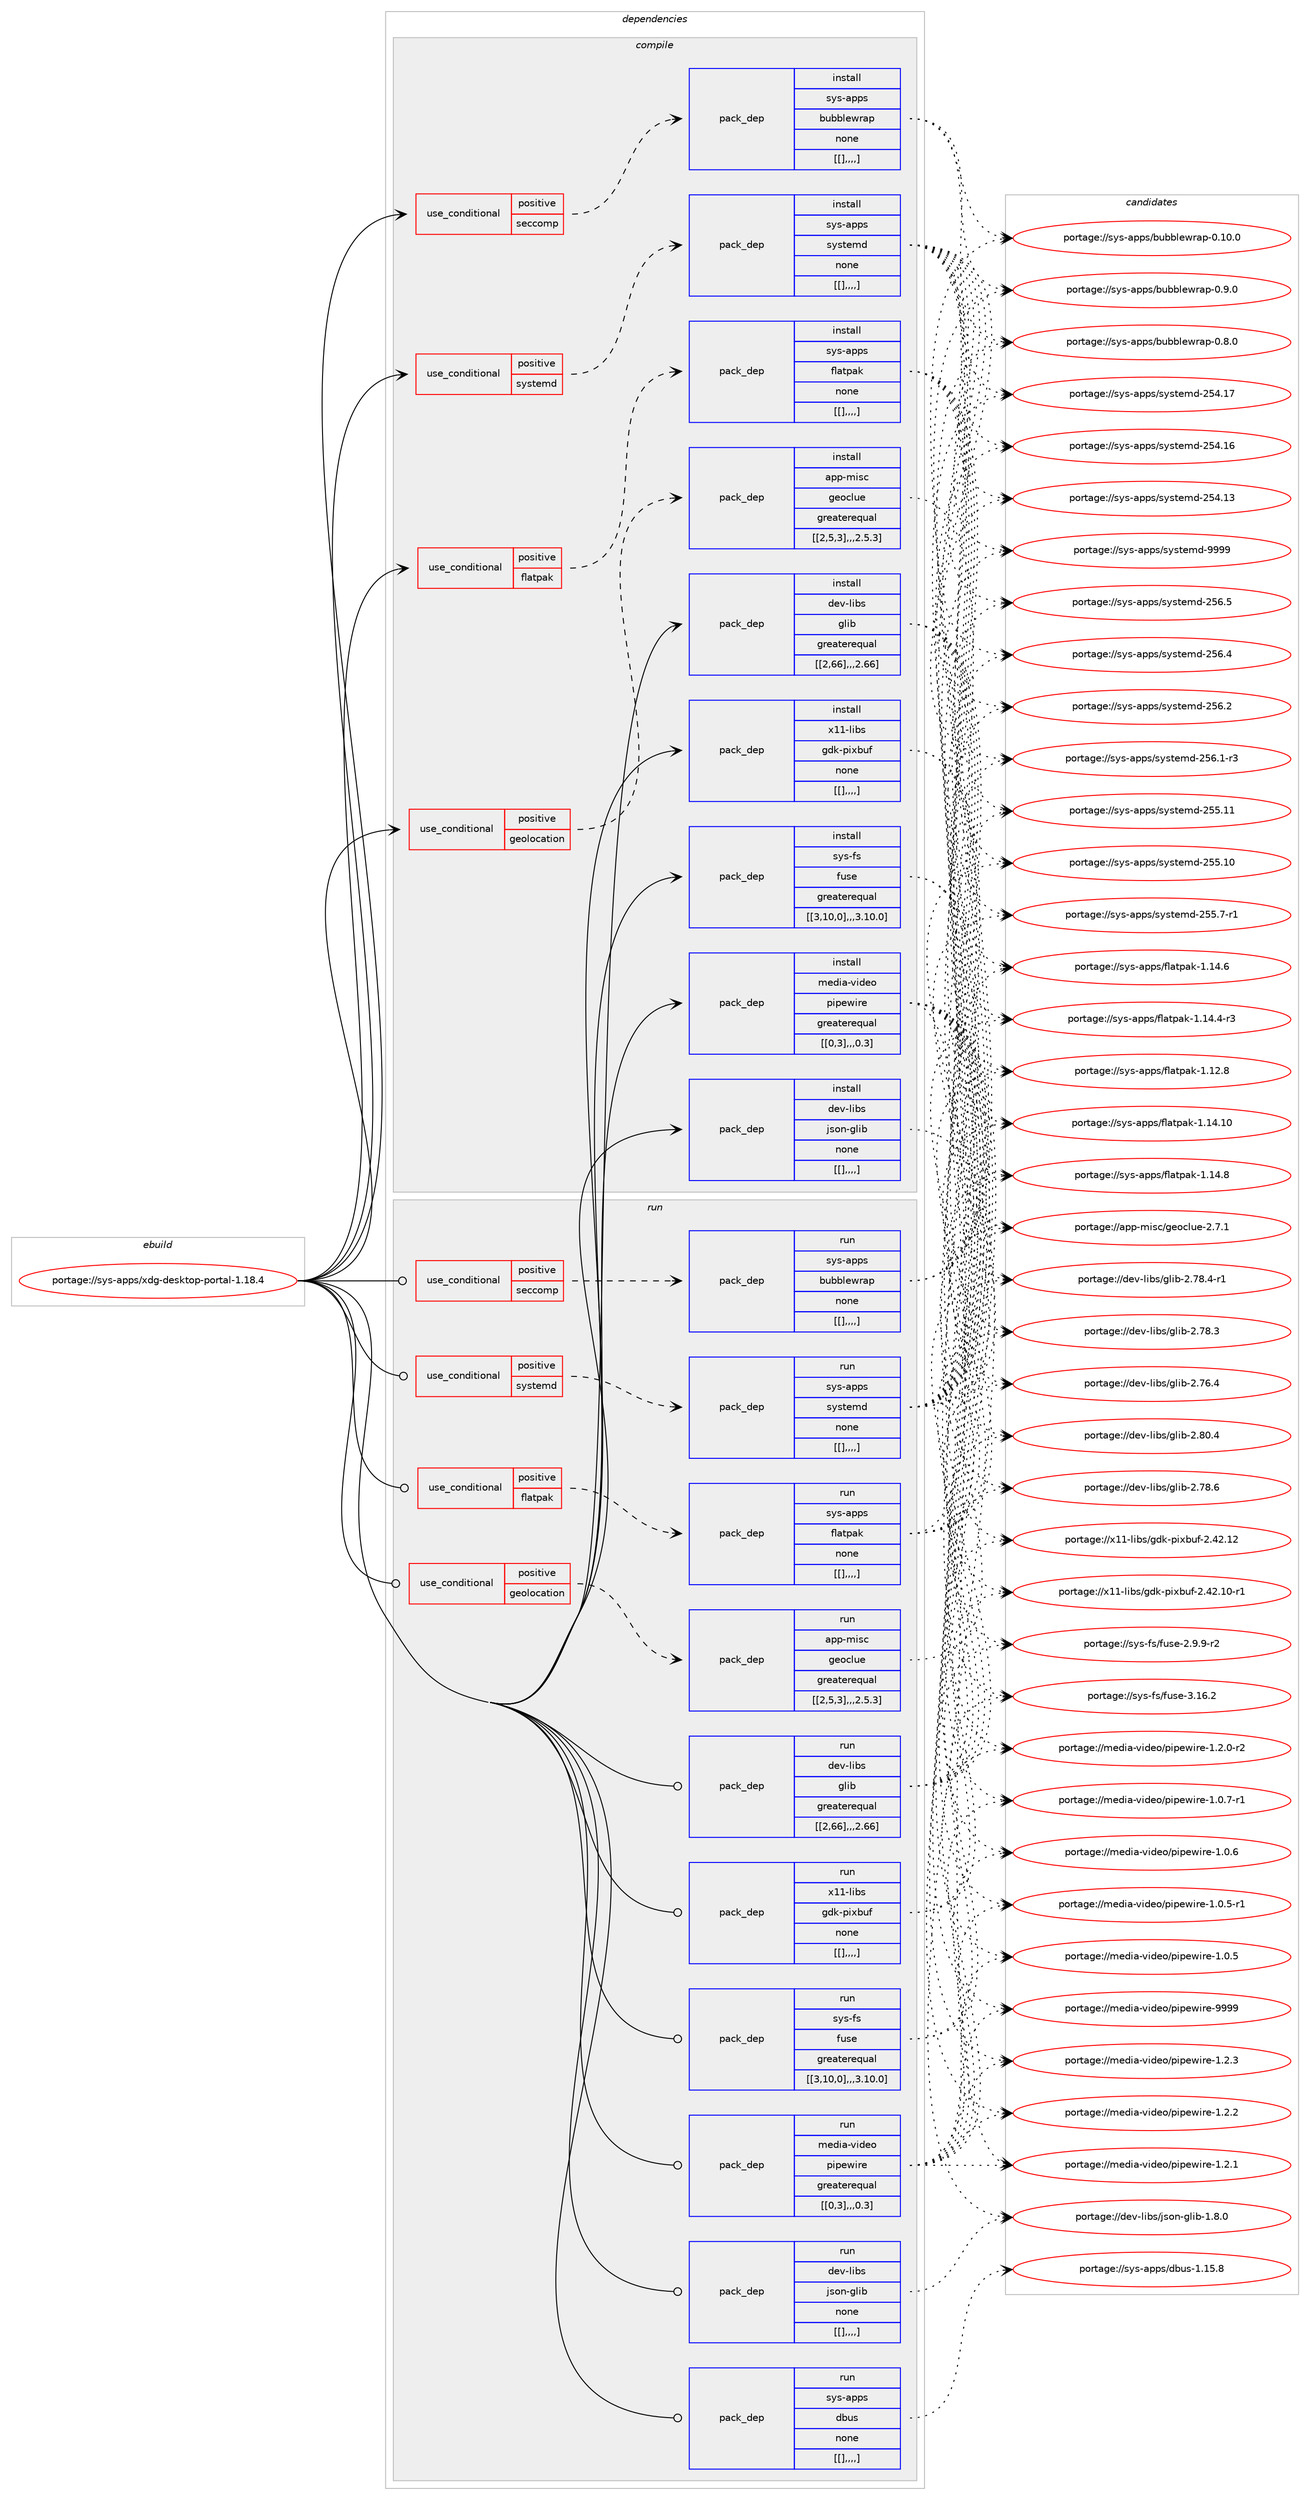 digraph prolog {

# *************
# Graph options
# *************

newrank=true;
concentrate=true;
compound=true;
graph [rankdir=LR,fontname=Helvetica,fontsize=10,ranksep=1.5];#, ranksep=2.5, nodesep=0.2];
edge  [arrowhead=vee];
node  [fontname=Helvetica,fontsize=10];

# **********
# The ebuild
# **********

subgraph cluster_leftcol {
color=gray;
label=<<i>ebuild</i>>;
id [label="portage://sys-apps/xdg-desktop-portal-1.18.4", color=red, width=4, href="../sys-apps/xdg-desktop-portal-1.18.4.svg"];
}

# ****************
# The dependencies
# ****************

subgraph cluster_midcol {
color=gray;
label=<<i>dependencies</i>>;
subgraph cluster_compile {
fillcolor="#eeeeee";
style=filled;
label=<<i>compile</i>>;
subgraph cond117247 {
dependency442934 [label=<<TABLE BORDER="0" CELLBORDER="1" CELLSPACING="0" CELLPADDING="4"><TR><TD ROWSPAN="3" CELLPADDING="10">use_conditional</TD></TR><TR><TD>positive</TD></TR><TR><TD>flatpak</TD></TR></TABLE>>, shape=none, color=red];
subgraph pack322627 {
dependency442935 [label=<<TABLE BORDER="0" CELLBORDER="1" CELLSPACING="0" CELLPADDING="4" WIDTH="220"><TR><TD ROWSPAN="6" CELLPADDING="30">pack_dep</TD></TR><TR><TD WIDTH="110">install</TD></TR><TR><TD>sys-apps</TD></TR><TR><TD>flatpak</TD></TR><TR><TD>none</TD></TR><TR><TD>[[],,,,]</TD></TR></TABLE>>, shape=none, color=blue];
}
dependency442934:e -> dependency442935:w [weight=20,style="dashed",arrowhead="vee"];
}
id:e -> dependency442934:w [weight=20,style="solid",arrowhead="vee"];
subgraph cond117248 {
dependency442936 [label=<<TABLE BORDER="0" CELLBORDER="1" CELLSPACING="0" CELLPADDING="4"><TR><TD ROWSPAN="3" CELLPADDING="10">use_conditional</TD></TR><TR><TD>positive</TD></TR><TR><TD>geolocation</TD></TR></TABLE>>, shape=none, color=red];
subgraph pack322628 {
dependency442937 [label=<<TABLE BORDER="0" CELLBORDER="1" CELLSPACING="0" CELLPADDING="4" WIDTH="220"><TR><TD ROWSPAN="6" CELLPADDING="30">pack_dep</TD></TR><TR><TD WIDTH="110">install</TD></TR><TR><TD>app-misc</TD></TR><TR><TD>geoclue</TD></TR><TR><TD>greaterequal</TD></TR><TR><TD>[[2,5,3],,,2.5.3]</TD></TR></TABLE>>, shape=none, color=blue];
}
dependency442936:e -> dependency442937:w [weight=20,style="dashed",arrowhead="vee"];
}
id:e -> dependency442936:w [weight=20,style="solid",arrowhead="vee"];
subgraph cond117249 {
dependency442938 [label=<<TABLE BORDER="0" CELLBORDER="1" CELLSPACING="0" CELLPADDING="4"><TR><TD ROWSPAN="3" CELLPADDING="10">use_conditional</TD></TR><TR><TD>positive</TD></TR><TR><TD>seccomp</TD></TR></TABLE>>, shape=none, color=red];
subgraph pack322629 {
dependency442939 [label=<<TABLE BORDER="0" CELLBORDER="1" CELLSPACING="0" CELLPADDING="4" WIDTH="220"><TR><TD ROWSPAN="6" CELLPADDING="30">pack_dep</TD></TR><TR><TD WIDTH="110">install</TD></TR><TR><TD>sys-apps</TD></TR><TR><TD>bubblewrap</TD></TR><TR><TD>none</TD></TR><TR><TD>[[],,,,]</TD></TR></TABLE>>, shape=none, color=blue];
}
dependency442938:e -> dependency442939:w [weight=20,style="dashed",arrowhead="vee"];
}
id:e -> dependency442938:w [weight=20,style="solid",arrowhead="vee"];
subgraph cond117250 {
dependency442940 [label=<<TABLE BORDER="0" CELLBORDER="1" CELLSPACING="0" CELLPADDING="4"><TR><TD ROWSPAN="3" CELLPADDING="10">use_conditional</TD></TR><TR><TD>positive</TD></TR><TR><TD>systemd</TD></TR></TABLE>>, shape=none, color=red];
subgraph pack322630 {
dependency442941 [label=<<TABLE BORDER="0" CELLBORDER="1" CELLSPACING="0" CELLPADDING="4" WIDTH="220"><TR><TD ROWSPAN="6" CELLPADDING="30">pack_dep</TD></TR><TR><TD WIDTH="110">install</TD></TR><TR><TD>sys-apps</TD></TR><TR><TD>systemd</TD></TR><TR><TD>none</TD></TR><TR><TD>[[],,,,]</TD></TR></TABLE>>, shape=none, color=blue];
}
dependency442940:e -> dependency442941:w [weight=20,style="dashed",arrowhead="vee"];
}
id:e -> dependency442940:w [weight=20,style="solid",arrowhead="vee"];
subgraph pack322631 {
dependency442942 [label=<<TABLE BORDER="0" CELLBORDER="1" CELLSPACING="0" CELLPADDING="4" WIDTH="220"><TR><TD ROWSPAN="6" CELLPADDING="30">pack_dep</TD></TR><TR><TD WIDTH="110">install</TD></TR><TR><TD>dev-libs</TD></TR><TR><TD>glib</TD></TR><TR><TD>greaterequal</TD></TR><TR><TD>[[2,66],,,2.66]</TD></TR></TABLE>>, shape=none, color=blue];
}
id:e -> dependency442942:w [weight=20,style="solid",arrowhead="vee"];
subgraph pack322632 {
dependency442943 [label=<<TABLE BORDER="0" CELLBORDER="1" CELLSPACING="0" CELLPADDING="4" WIDTH="220"><TR><TD ROWSPAN="6" CELLPADDING="30">pack_dep</TD></TR><TR><TD WIDTH="110">install</TD></TR><TR><TD>dev-libs</TD></TR><TR><TD>json-glib</TD></TR><TR><TD>none</TD></TR><TR><TD>[[],,,,]</TD></TR></TABLE>>, shape=none, color=blue];
}
id:e -> dependency442943:w [weight=20,style="solid",arrowhead="vee"];
subgraph pack322633 {
dependency442944 [label=<<TABLE BORDER="0" CELLBORDER="1" CELLSPACING="0" CELLPADDING="4" WIDTH="220"><TR><TD ROWSPAN="6" CELLPADDING="30">pack_dep</TD></TR><TR><TD WIDTH="110">install</TD></TR><TR><TD>media-video</TD></TR><TR><TD>pipewire</TD></TR><TR><TD>greaterequal</TD></TR><TR><TD>[[0,3],,,0.3]</TD></TR></TABLE>>, shape=none, color=blue];
}
id:e -> dependency442944:w [weight=20,style="solid",arrowhead="vee"];
subgraph pack322634 {
dependency442945 [label=<<TABLE BORDER="0" CELLBORDER="1" CELLSPACING="0" CELLPADDING="4" WIDTH="220"><TR><TD ROWSPAN="6" CELLPADDING="30">pack_dep</TD></TR><TR><TD WIDTH="110">install</TD></TR><TR><TD>sys-fs</TD></TR><TR><TD>fuse</TD></TR><TR><TD>greaterequal</TD></TR><TR><TD>[[3,10,0],,,3.10.0]</TD></TR></TABLE>>, shape=none, color=blue];
}
id:e -> dependency442945:w [weight=20,style="solid",arrowhead="vee"];
subgraph pack322635 {
dependency442946 [label=<<TABLE BORDER="0" CELLBORDER="1" CELLSPACING="0" CELLPADDING="4" WIDTH="220"><TR><TD ROWSPAN="6" CELLPADDING="30">pack_dep</TD></TR><TR><TD WIDTH="110">install</TD></TR><TR><TD>x11-libs</TD></TR><TR><TD>gdk-pixbuf</TD></TR><TR><TD>none</TD></TR><TR><TD>[[],,,,]</TD></TR></TABLE>>, shape=none, color=blue];
}
id:e -> dependency442946:w [weight=20,style="solid",arrowhead="vee"];
}
subgraph cluster_compileandrun {
fillcolor="#eeeeee";
style=filled;
label=<<i>compile and run</i>>;
}
subgraph cluster_run {
fillcolor="#eeeeee";
style=filled;
label=<<i>run</i>>;
subgraph cond117251 {
dependency442947 [label=<<TABLE BORDER="0" CELLBORDER="1" CELLSPACING="0" CELLPADDING="4"><TR><TD ROWSPAN="3" CELLPADDING="10">use_conditional</TD></TR><TR><TD>positive</TD></TR><TR><TD>flatpak</TD></TR></TABLE>>, shape=none, color=red];
subgraph pack322636 {
dependency442948 [label=<<TABLE BORDER="0" CELLBORDER="1" CELLSPACING="0" CELLPADDING="4" WIDTH="220"><TR><TD ROWSPAN="6" CELLPADDING="30">pack_dep</TD></TR><TR><TD WIDTH="110">run</TD></TR><TR><TD>sys-apps</TD></TR><TR><TD>flatpak</TD></TR><TR><TD>none</TD></TR><TR><TD>[[],,,,]</TD></TR></TABLE>>, shape=none, color=blue];
}
dependency442947:e -> dependency442948:w [weight=20,style="dashed",arrowhead="vee"];
}
id:e -> dependency442947:w [weight=20,style="solid",arrowhead="odot"];
subgraph cond117252 {
dependency442949 [label=<<TABLE BORDER="0" CELLBORDER="1" CELLSPACING="0" CELLPADDING="4"><TR><TD ROWSPAN="3" CELLPADDING="10">use_conditional</TD></TR><TR><TD>positive</TD></TR><TR><TD>geolocation</TD></TR></TABLE>>, shape=none, color=red];
subgraph pack322637 {
dependency442950 [label=<<TABLE BORDER="0" CELLBORDER="1" CELLSPACING="0" CELLPADDING="4" WIDTH="220"><TR><TD ROWSPAN="6" CELLPADDING="30">pack_dep</TD></TR><TR><TD WIDTH="110">run</TD></TR><TR><TD>app-misc</TD></TR><TR><TD>geoclue</TD></TR><TR><TD>greaterequal</TD></TR><TR><TD>[[2,5,3],,,2.5.3]</TD></TR></TABLE>>, shape=none, color=blue];
}
dependency442949:e -> dependency442950:w [weight=20,style="dashed",arrowhead="vee"];
}
id:e -> dependency442949:w [weight=20,style="solid",arrowhead="odot"];
subgraph cond117253 {
dependency442951 [label=<<TABLE BORDER="0" CELLBORDER="1" CELLSPACING="0" CELLPADDING="4"><TR><TD ROWSPAN="3" CELLPADDING="10">use_conditional</TD></TR><TR><TD>positive</TD></TR><TR><TD>seccomp</TD></TR></TABLE>>, shape=none, color=red];
subgraph pack322638 {
dependency442952 [label=<<TABLE BORDER="0" CELLBORDER="1" CELLSPACING="0" CELLPADDING="4" WIDTH="220"><TR><TD ROWSPAN="6" CELLPADDING="30">pack_dep</TD></TR><TR><TD WIDTH="110">run</TD></TR><TR><TD>sys-apps</TD></TR><TR><TD>bubblewrap</TD></TR><TR><TD>none</TD></TR><TR><TD>[[],,,,]</TD></TR></TABLE>>, shape=none, color=blue];
}
dependency442951:e -> dependency442952:w [weight=20,style="dashed",arrowhead="vee"];
}
id:e -> dependency442951:w [weight=20,style="solid",arrowhead="odot"];
subgraph cond117254 {
dependency442953 [label=<<TABLE BORDER="0" CELLBORDER="1" CELLSPACING="0" CELLPADDING="4"><TR><TD ROWSPAN="3" CELLPADDING="10">use_conditional</TD></TR><TR><TD>positive</TD></TR><TR><TD>systemd</TD></TR></TABLE>>, shape=none, color=red];
subgraph pack322639 {
dependency442954 [label=<<TABLE BORDER="0" CELLBORDER="1" CELLSPACING="0" CELLPADDING="4" WIDTH="220"><TR><TD ROWSPAN="6" CELLPADDING="30">pack_dep</TD></TR><TR><TD WIDTH="110">run</TD></TR><TR><TD>sys-apps</TD></TR><TR><TD>systemd</TD></TR><TR><TD>none</TD></TR><TR><TD>[[],,,,]</TD></TR></TABLE>>, shape=none, color=blue];
}
dependency442953:e -> dependency442954:w [weight=20,style="dashed",arrowhead="vee"];
}
id:e -> dependency442953:w [weight=20,style="solid",arrowhead="odot"];
subgraph pack322640 {
dependency442955 [label=<<TABLE BORDER="0" CELLBORDER="1" CELLSPACING="0" CELLPADDING="4" WIDTH="220"><TR><TD ROWSPAN="6" CELLPADDING="30">pack_dep</TD></TR><TR><TD WIDTH="110">run</TD></TR><TR><TD>dev-libs</TD></TR><TR><TD>glib</TD></TR><TR><TD>greaterequal</TD></TR><TR><TD>[[2,66],,,2.66]</TD></TR></TABLE>>, shape=none, color=blue];
}
id:e -> dependency442955:w [weight=20,style="solid",arrowhead="odot"];
subgraph pack322641 {
dependency442956 [label=<<TABLE BORDER="0" CELLBORDER="1" CELLSPACING="0" CELLPADDING="4" WIDTH="220"><TR><TD ROWSPAN="6" CELLPADDING="30">pack_dep</TD></TR><TR><TD WIDTH="110">run</TD></TR><TR><TD>dev-libs</TD></TR><TR><TD>json-glib</TD></TR><TR><TD>none</TD></TR><TR><TD>[[],,,,]</TD></TR></TABLE>>, shape=none, color=blue];
}
id:e -> dependency442956:w [weight=20,style="solid",arrowhead="odot"];
subgraph pack322642 {
dependency442957 [label=<<TABLE BORDER="0" CELLBORDER="1" CELLSPACING="0" CELLPADDING="4" WIDTH="220"><TR><TD ROWSPAN="6" CELLPADDING="30">pack_dep</TD></TR><TR><TD WIDTH="110">run</TD></TR><TR><TD>media-video</TD></TR><TR><TD>pipewire</TD></TR><TR><TD>greaterequal</TD></TR><TR><TD>[[0,3],,,0.3]</TD></TR></TABLE>>, shape=none, color=blue];
}
id:e -> dependency442957:w [weight=20,style="solid",arrowhead="odot"];
subgraph pack322643 {
dependency442958 [label=<<TABLE BORDER="0" CELLBORDER="1" CELLSPACING="0" CELLPADDING="4" WIDTH="220"><TR><TD ROWSPAN="6" CELLPADDING="30">pack_dep</TD></TR><TR><TD WIDTH="110">run</TD></TR><TR><TD>sys-apps</TD></TR><TR><TD>dbus</TD></TR><TR><TD>none</TD></TR><TR><TD>[[],,,,]</TD></TR></TABLE>>, shape=none, color=blue];
}
id:e -> dependency442958:w [weight=20,style="solid",arrowhead="odot"];
subgraph pack322644 {
dependency442959 [label=<<TABLE BORDER="0" CELLBORDER="1" CELLSPACING="0" CELLPADDING="4" WIDTH="220"><TR><TD ROWSPAN="6" CELLPADDING="30">pack_dep</TD></TR><TR><TD WIDTH="110">run</TD></TR><TR><TD>sys-fs</TD></TR><TR><TD>fuse</TD></TR><TR><TD>greaterequal</TD></TR><TR><TD>[[3,10,0],,,3.10.0]</TD></TR></TABLE>>, shape=none, color=blue];
}
id:e -> dependency442959:w [weight=20,style="solid",arrowhead="odot"];
subgraph pack322645 {
dependency442960 [label=<<TABLE BORDER="0" CELLBORDER="1" CELLSPACING="0" CELLPADDING="4" WIDTH="220"><TR><TD ROWSPAN="6" CELLPADDING="30">pack_dep</TD></TR><TR><TD WIDTH="110">run</TD></TR><TR><TD>x11-libs</TD></TR><TR><TD>gdk-pixbuf</TD></TR><TR><TD>none</TD></TR><TR><TD>[[],,,,]</TD></TR></TABLE>>, shape=none, color=blue];
}
id:e -> dependency442960:w [weight=20,style="solid",arrowhead="odot"];
}
}

# **************
# The candidates
# **************

subgraph cluster_choices {
rank=same;
color=gray;
label=<<i>candidates</i>>;

subgraph choice322627 {
color=black;
nodesep=1;
choice11512111545971121121154710210897116112971074549464952464948 [label="portage://sys-apps/flatpak-1.14.10", color=red, width=4,href="../sys-apps/flatpak-1.14.10.svg"];
choice115121115459711211211547102108971161129710745494649524656 [label="portage://sys-apps/flatpak-1.14.8", color=red, width=4,href="../sys-apps/flatpak-1.14.8.svg"];
choice115121115459711211211547102108971161129710745494649524654 [label="portage://sys-apps/flatpak-1.14.6", color=red, width=4,href="../sys-apps/flatpak-1.14.6.svg"];
choice1151211154597112112115471021089711611297107454946495246524511451 [label="portage://sys-apps/flatpak-1.14.4-r3", color=red, width=4,href="../sys-apps/flatpak-1.14.4-r3.svg"];
choice115121115459711211211547102108971161129710745494649504656 [label="portage://sys-apps/flatpak-1.12.8", color=red, width=4,href="../sys-apps/flatpak-1.12.8.svg"];
dependency442935:e -> choice11512111545971121121154710210897116112971074549464952464948:w [style=dotted,weight="100"];
dependency442935:e -> choice115121115459711211211547102108971161129710745494649524656:w [style=dotted,weight="100"];
dependency442935:e -> choice115121115459711211211547102108971161129710745494649524654:w [style=dotted,weight="100"];
dependency442935:e -> choice1151211154597112112115471021089711611297107454946495246524511451:w [style=dotted,weight="100"];
dependency442935:e -> choice115121115459711211211547102108971161129710745494649504656:w [style=dotted,weight="100"];
}
subgraph choice322628 {
color=black;
nodesep=1;
choice9711211245109105115994710310111199108117101455046554649 [label="portage://app-misc/geoclue-2.7.1", color=red, width=4,href="../app-misc/geoclue-2.7.1.svg"];
dependency442937:e -> choice9711211245109105115994710310111199108117101455046554649:w [style=dotted,weight="100"];
}
subgraph choice322629 {
color=black;
nodesep=1;
choice1151211154597112112115479811798981081011191149711245484649484648 [label="portage://sys-apps/bubblewrap-0.10.0", color=red, width=4,href="../sys-apps/bubblewrap-0.10.0.svg"];
choice11512111545971121121154798117989810810111911497112454846574648 [label="portage://sys-apps/bubblewrap-0.9.0", color=red, width=4,href="../sys-apps/bubblewrap-0.9.0.svg"];
choice11512111545971121121154798117989810810111911497112454846564648 [label="portage://sys-apps/bubblewrap-0.8.0", color=red, width=4,href="../sys-apps/bubblewrap-0.8.0.svg"];
dependency442939:e -> choice1151211154597112112115479811798981081011191149711245484649484648:w [style=dotted,weight="100"];
dependency442939:e -> choice11512111545971121121154798117989810810111911497112454846574648:w [style=dotted,weight="100"];
dependency442939:e -> choice11512111545971121121154798117989810810111911497112454846564648:w [style=dotted,weight="100"];
}
subgraph choice322630 {
color=black;
nodesep=1;
choice1151211154597112112115471151211151161011091004557575757 [label="portage://sys-apps/systemd-9999", color=red, width=4,href="../sys-apps/systemd-9999.svg"];
choice115121115459711211211547115121115116101109100455053544653 [label="portage://sys-apps/systemd-256.5", color=red, width=4,href="../sys-apps/systemd-256.5.svg"];
choice115121115459711211211547115121115116101109100455053544652 [label="portage://sys-apps/systemd-256.4", color=red, width=4,href="../sys-apps/systemd-256.4.svg"];
choice115121115459711211211547115121115116101109100455053544650 [label="portage://sys-apps/systemd-256.2", color=red, width=4,href="../sys-apps/systemd-256.2.svg"];
choice1151211154597112112115471151211151161011091004550535446494511451 [label="portage://sys-apps/systemd-256.1-r3", color=red, width=4,href="../sys-apps/systemd-256.1-r3.svg"];
choice11512111545971121121154711512111511610110910045505353464949 [label="portage://sys-apps/systemd-255.11", color=red, width=4,href="../sys-apps/systemd-255.11.svg"];
choice11512111545971121121154711512111511610110910045505353464948 [label="portage://sys-apps/systemd-255.10", color=red, width=4,href="../sys-apps/systemd-255.10.svg"];
choice1151211154597112112115471151211151161011091004550535346554511449 [label="portage://sys-apps/systemd-255.7-r1", color=red, width=4,href="../sys-apps/systemd-255.7-r1.svg"];
choice11512111545971121121154711512111511610110910045505352464955 [label="portage://sys-apps/systemd-254.17", color=red, width=4,href="../sys-apps/systemd-254.17.svg"];
choice11512111545971121121154711512111511610110910045505352464954 [label="portage://sys-apps/systemd-254.16", color=red, width=4,href="../sys-apps/systemd-254.16.svg"];
choice11512111545971121121154711512111511610110910045505352464951 [label="portage://sys-apps/systemd-254.13", color=red, width=4,href="../sys-apps/systemd-254.13.svg"];
dependency442941:e -> choice1151211154597112112115471151211151161011091004557575757:w [style=dotted,weight="100"];
dependency442941:e -> choice115121115459711211211547115121115116101109100455053544653:w [style=dotted,weight="100"];
dependency442941:e -> choice115121115459711211211547115121115116101109100455053544652:w [style=dotted,weight="100"];
dependency442941:e -> choice115121115459711211211547115121115116101109100455053544650:w [style=dotted,weight="100"];
dependency442941:e -> choice1151211154597112112115471151211151161011091004550535446494511451:w [style=dotted,weight="100"];
dependency442941:e -> choice11512111545971121121154711512111511610110910045505353464949:w [style=dotted,weight="100"];
dependency442941:e -> choice11512111545971121121154711512111511610110910045505353464948:w [style=dotted,weight="100"];
dependency442941:e -> choice1151211154597112112115471151211151161011091004550535346554511449:w [style=dotted,weight="100"];
dependency442941:e -> choice11512111545971121121154711512111511610110910045505352464955:w [style=dotted,weight="100"];
dependency442941:e -> choice11512111545971121121154711512111511610110910045505352464954:w [style=dotted,weight="100"];
dependency442941:e -> choice11512111545971121121154711512111511610110910045505352464951:w [style=dotted,weight="100"];
}
subgraph choice322631 {
color=black;
nodesep=1;
choice1001011184510810598115471031081059845504656484652 [label="portage://dev-libs/glib-2.80.4", color=red, width=4,href="../dev-libs/glib-2.80.4.svg"];
choice1001011184510810598115471031081059845504655564654 [label="portage://dev-libs/glib-2.78.6", color=red, width=4,href="../dev-libs/glib-2.78.6.svg"];
choice10010111845108105981154710310810598455046555646524511449 [label="portage://dev-libs/glib-2.78.4-r1", color=red, width=4,href="../dev-libs/glib-2.78.4-r1.svg"];
choice1001011184510810598115471031081059845504655564651 [label="portage://dev-libs/glib-2.78.3", color=red, width=4,href="../dev-libs/glib-2.78.3.svg"];
choice1001011184510810598115471031081059845504655544652 [label="portage://dev-libs/glib-2.76.4", color=red, width=4,href="../dev-libs/glib-2.76.4.svg"];
dependency442942:e -> choice1001011184510810598115471031081059845504656484652:w [style=dotted,weight="100"];
dependency442942:e -> choice1001011184510810598115471031081059845504655564654:w [style=dotted,weight="100"];
dependency442942:e -> choice10010111845108105981154710310810598455046555646524511449:w [style=dotted,weight="100"];
dependency442942:e -> choice1001011184510810598115471031081059845504655564651:w [style=dotted,weight="100"];
dependency442942:e -> choice1001011184510810598115471031081059845504655544652:w [style=dotted,weight="100"];
}
subgraph choice322632 {
color=black;
nodesep=1;
choice1001011184510810598115471061151111104510310810598454946564648 [label="portage://dev-libs/json-glib-1.8.0", color=red, width=4,href="../dev-libs/json-glib-1.8.0.svg"];
dependency442943:e -> choice1001011184510810598115471061151111104510310810598454946564648:w [style=dotted,weight="100"];
}
subgraph choice322633 {
color=black;
nodesep=1;
choice1091011001059745118105100101111471121051121011191051141014557575757 [label="portage://media-video/pipewire-9999", color=red, width=4,href="../media-video/pipewire-9999.svg"];
choice109101100105974511810510010111147112105112101119105114101454946504651 [label="portage://media-video/pipewire-1.2.3", color=red, width=4,href="../media-video/pipewire-1.2.3.svg"];
choice109101100105974511810510010111147112105112101119105114101454946504650 [label="portage://media-video/pipewire-1.2.2", color=red, width=4,href="../media-video/pipewire-1.2.2.svg"];
choice109101100105974511810510010111147112105112101119105114101454946504649 [label="portage://media-video/pipewire-1.2.1", color=red, width=4,href="../media-video/pipewire-1.2.1.svg"];
choice1091011001059745118105100101111471121051121011191051141014549465046484511450 [label="portage://media-video/pipewire-1.2.0-r2", color=red, width=4,href="../media-video/pipewire-1.2.0-r2.svg"];
choice1091011001059745118105100101111471121051121011191051141014549464846554511449 [label="portage://media-video/pipewire-1.0.7-r1", color=red, width=4,href="../media-video/pipewire-1.0.7-r1.svg"];
choice109101100105974511810510010111147112105112101119105114101454946484654 [label="portage://media-video/pipewire-1.0.6", color=red, width=4,href="../media-video/pipewire-1.0.6.svg"];
choice1091011001059745118105100101111471121051121011191051141014549464846534511449 [label="portage://media-video/pipewire-1.0.5-r1", color=red, width=4,href="../media-video/pipewire-1.0.5-r1.svg"];
choice109101100105974511810510010111147112105112101119105114101454946484653 [label="portage://media-video/pipewire-1.0.5", color=red, width=4,href="../media-video/pipewire-1.0.5.svg"];
dependency442944:e -> choice1091011001059745118105100101111471121051121011191051141014557575757:w [style=dotted,weight="100"];
dependency442944:e -> choice109101100105974511810510010111147112105112101119105114101454946504651:w [style=dotted,weight="100"];
dependency442944:e -> choice109101100105974511810510010111147112105112101119105114101454946504650:w [style=dotted,weight="100"];
dependency442944:e -> choice109101100105974511810510010111147112105112101119105114101454946504649:w [style=dotted,weight="100"];
dependency442944:e -> choice1091011001059745118105100101111471121051121011191051141014549465046484511450:w [style=dotted,weight="100"];
dependency442944:e -> choice1091011001059745118105100101111471121051121011191051141014549464846554511449:w [style=dotted,weight="100"];
dependency442944:e -> choice109101100105974511810510010111147112105112101119105114101454946484654:w [style=dotted,weight="100"];
dependency442944:e -> choice1091011001059745118105100101111471121051121011191051141014549464846534511449:w [style=dotted,weight="100"];
dependency442944:e -> choice109101100105974511810510010111147112105112101119105114101454946484653:w [style=dotted,weight="100"];
}
subgraph choice322634 {
color=black;
nodesep=1;
choice115121115451021154710211711510145514649544650 [label="portage://sys-fs/fuse-3.16.2", color=red, width=4,href="../sys-fs/fuse-3.16.2.svg"];
choice11512111545102115471021171151014550465746574511450 [label="portage://sys-fs/fuse-2.9.9-r2", color=red, width=4,href="../sys-fs/fuse-2.9.9-r2.svg"];
dependency442945:e -> choice115121115451021154710211711510145514649544650:w [style=dotted,weight="100"];
dependency442945:e -> choice11512111545102115471021171151014550465746574511450:w [style=dotted,weight="100"];
}
subgraph choice322635 {
color=black;
nodesep=1;
choice120494945108105981154710310010745112105120981171024550465250464950 [label="portage://x11-libs/gdk-pixbuf-2.42.12", color=red, width=4,href="../x11-libs/gdk-pixbuf-2.42.12.svg"];
choice1204949451081059811547103100107451121051209811710245504652504649484511449 [label="portage://x11-libs/gdk-pixbuf-2.42.10-r1", color=red, width=4,href="../x11-libs/gdk-pixbuf-2.42.10-r1.svg"];
dependency442946:e -> choice120494945108105981154710310010745112105120981171024550465250464950:w [style=dotted,weight="100"];
dependency442946:e -> choice1204949451081059811547103100107451121051209811710245504652504649484511449:w [style=dotted,weight="100"];
}
subgraph choice322636 {
color=black;
nodesep=1;
choice11512111545971121121154710210897116112971074549464952464948 [label="portage://sys-apps/flatpak-1.14.10", color=red, width=4,href="../sys-apps/flatpak-1.14.10.svg"];
choice115121115459711211211547102108971161129710745494649524656 [label="portage://sys-apps/flatpak-1.14.8", color=red, width=4,href="../sys-apps/flatpak-1.14.8.svg"];
choice115121115459711211211547102108971161129710745494649524654 [label="portage://sys-apps/flatpak-1.14.6", color=red, width=4,href="../sys-apps/flatpak-1.14.6.svg"];
choice1151211154597112112115471021089711611297107454946495246524511451 [label="portage://sys-apps/flatpak-1.14.4-r3", color=red, width=4,href="../sys-apps/flatpak-1.14.4-r3.svg"];
choice115121115459711211211547102108971161129710745494649504656 [label="portage://sys-apps/flatpak-1.12.8", color=red, width=4,href="../sys-apps/flatpak-1.12.8.svg"];
dependency442948:e -> choice11512111545971121121154710210897116112971074549464952464948:w [style=dotted,weight="100"];
dependency442948:e -> choice115121115459711211211547102108971161129710745494649524656:w [style=dotted,weight="100"];
dependency442948:e -> choice115121115459711211211547102108971161129710745494649524654:w [style=dotted,weight="100"];
dependency442948:e -> choice1151211154597112112115471021089711611297107454946495246524511451:w [style=dotted,weight="100"];
dependency442948:e -> choice115121115459711211211547102108971161129710745494649504656:w [style=dotted,weight="100"];
}
subgraph choice322637 {
color=black;
nodesep=1;
choice9711211245109105115994710310111199108117101455046554649 [label="portage://app-misc/geoclue-2.7.1", color=red, width=4,href="../app-misc/geoclue-2.7.1.svg"];
dependency442950:e -> choice9711211245109105115994710310111199108117101455046554649:w [style=dotted,weight="100"];
}
subgraph choice322638 {
color=black;
nodesep=1;
choice1151211154597112112115479811798981081011191149711245484649484648 [label="portage://sys-apps/bubblewrap-0.10.0", color=red, width=4,href="../sys-apps/bubblewrap-0.10.0.svg"];
choice11512111545971121121154798117989810810111911497112454846574648 [label="portage://sys-apps/bubblewrap-0.9.0", color=red, width=4,href="../sys-apps/bubblewrap-0.9.0.svg"];
choice11512111545971121121154798117989810810111911497112454846564648 [label="portage://sys-apps/bubblewrap-0.8.0", color=red, width=4,href="../sys-apps/bubblewrap-0.8.0.svg"];
dependency442952:e -> choice1151211154597112112115479811798981081011191149711245484649484648:w [style=dotted,weight="100"];
dependency442952:e -> choice11512111545971121121154798117989810810111911497112454846574648:w [style=dotted,weight="100"];
dependency442952:e -> choice11512111545971121121154798117989810810111911497112454846564648:w [style=dotted,weight="100"];
}
subgraph choice322639 {
color=black;
nodesep=1;
choice1151211154597112112115471151211151161011091004557575757 [label="portage://sys-apps/systemd-9999", color=red, width=4,href="../sys-apps/systemd-9999.svg"];
choice115121115459711211211547115121115116101109100455053544653 [label="portage://sys-apps/systemd-256.5", color=red, width=4,href="../sys-apps/systemd-256.5.svg"];
choice115121115459711211211547115121115116101109100455053544652 [label="portage://sys-apps/systemd-256.4", color=red, width=4,href="../sys-apps/systemd-256.4.svg"];
choice115121115459711211211547115121115116101109100455053544650 [label="portage://sys-apps/systemd-256.2", color=red, width=4,href="../sys-apps/systemd-256.2.svg"];
choice1151211154597112112115471151211151161011091004550535446494511451 [label="portage://sys-apps/systemd-256.1-r3", color=red, width=4,href="../sys-apps/systemd-256.1-r3.svg"];
choice11512111545971121121154711512111511610110910045505353464949 [label="portage://sys-apps/systemd-255.11", color=red, width=4,href="../sys-apps/systemd-255.11.svg"];
choice11512111545971121121154711512111511610110910045505353464948 [label="portage://sys-apps/systemd-255.10", color=red, width=4,href="../sys-apps/systemd-255.10.svg"];
choice1151211154597112112115471151211151161011091004550535346554511449 [label="portage://sys-apps/systemd-255.7-r1", color=red, width=4,href="../sys-apps/systemd-255.7-r1.svg"];
choice11512111545971121121154711512111511610110910045505352464955 [label="portage://sys-apps/systemd-254.17", color=red, width=4,href="../sys-apps/systemd-254.17.svg"];
choice11512111545971121121154711512111511610110910045505352464954 [label="portage://sys-apps/systemd-254.16", color=red, width=4,href="../sys-apps/systemd-254.16.svg"];
choice11512111545971121121154711512111511610110910045505352464951 [label="portage://sys-apps/systemd-254.13", color=red, width=4,href="../sys-apps/systemd-254.13.svg"];
dependency442954:e -> choice1151211154597112112115471151211151161011091004557575757:w [style=dotted,weight="100"];
dependency442954:e -> choice115121115459711211211547115121115116101109100455053544653:w [style=dotted,weight="100"];
dependency442954:e -> choice115121115459711211211547115121115116101109100455053544652:w [style=dotted,weight="100"];
dependency442954:e -> choice115121115459711211211547115121115116101109100455053544650:w [style=dotted,weight="100"];
dependency442954:e -> choice1151211154597112112115471151211151161011091004550535446494511451:w [style=dotted,weight="100"];
dependency442954:e -> choice11512111545971121121154711512111511610110910045505353464949:w [style=dotted,weight="100"];
dependency442954:e -> choice11512111545971121121154711512111511610110910045505353464948:w [style=dotted,weight="100"];
dependency442954:e -> choice1151211154597112112115471151211151161011091004550535346554511449:w [style=dotted,weight="100"];
dependency442954:e -> choice11512111545971121121154711512111511610110910045505352464955:w [style=dotted,weight="100"];
dependency442954:e -> choice11512111545971121121154711512111511610110910045505352464954:w [style=dotted,weight="100"];
dependency442954:e -> choice11512111545971121121154711512111511610110910045505352464951:w [style=dotted,weight="100"];
}
subgraph choice322640 {
color=black;
nodesep=1;
choice1001011184510810598115471031081059845504656484652 [label="portage://dev-libs/glib-2.80.4", color=red, width=4,href="../dev-libs/glib-2.80.4.svg"];
choice1001011184510810598115471031081059845504655564654 [label="portage://dev-libs/glib-2.78.6", color=red, width=4,href="../dev-libs/glib-2.78.6.svg"];
choice10010111845108105981154710310810598455046555646524511449 [label="portage://dev-libs/glib-2.78.4-r1", color=red, width=4,href="../dev-libs/glib-2.78.4-r1.svg"];
choice1001011184510810598115471031081059845504655564651 [label="portage://dev-libs/glib-2.78.3", color=red, width=4,href="../dev-libs/glib-2.78.3.svg"];
choice1001011184510810598115471031081059845504655544652 [label="portage://dev-libs/glib-2.76.4", color=red, width=4,href="../dev-libs/glib-2.76.4.svg"];
dependency442955:e -> choice1001011184510810598115471031081059845504656484652:w [style=dotted,weight="100"];
dependency442955:e -> choice1001011184510810598115471031081059845504655564654:w [style=dotted,weight="100"];
dependency442955:e -> choice10010111845108105981154710310810598455046555646524511449:w [style=dotted,weight="100"];
dependency442955:e -> choice1001011184510810598115471031081059845504655564651:w [style=dotted,weight="100"];
dependency442955:e -> choice1001011184510810598115471031081059845504655544652:w [style=dotted,weight="100"];
}
subgraph choice322641 {
color=black;
nodesep=1;
choice1001011184510810598115471061151111104510310810598454946564648 [label="portage://dev-libs/json-glib-1.8.0", color=red, width=4,href="../dev-libs/json-glib-1.8.0.svg"];
dependency442956:e -> choice1001011184510810598115471061151111104510310810598454946564648:w [style=dotted,weight="100"];
}
subgraph choice322642 {
color=black;
nodesep=1;
choice1091011001059745118105100101111471121051121011191051141014557575757 [label="portage://media-video/pipewire-9999", color=red, width=4,href="../media-video/pipewire-9999.svg"];
choice109101100105974511810510010111147112105112101119105114101454946504651 [label="portage://media-video/pipewire-1.2.3", color=red, width=4,href="../media-video/pipewire-1.2.3.svg"];
choice109101100105974511810510010111147112105112101119105114101454946504650 [label="portage://media-video/pipewire-1.2.2", color=red, width=4,href="../media-video/pipewire-1.2.2.svg"];
choice109101100105974511810510010111147112105112101119105114101454946504649 [label="portage://media-video/pipewire-1.2.1", color=red, width=4,href="../media-video/pipewire-1.2.1.svg"];
choice1091011001059745118105100101111471121051121011191051141014549465046484511450 [label="portage://media-video/pipewire-1.2.0-r2", color=red, width=4,href="../media-video/pipewire-1.2.0-r2.svg"];
choice1091011001059745118105100101111471121051121011191051141014549464846554511449 [label="portage://media-video/pipewire-1.0.7-r1", color=red, width=4,href="../media-video/pipewire-1.0.7-r1.svg"];
choice109101100105974511810510010111147112105112101119105114101454946484654 [label="portage://media-video/pipewire-1.0.6", color=red, width=4,href="../media-video/pipewire-1.0.6.svg"];
choice1091011001059745118105100101111471121051121011191051141014549464846534511449 [label="portage://media-video/pipewire-1.0.5-r1", color=red, width=4,href="../media-video/pipewire-1.0.5-r1.svg"];
choice109101100105974511810510010111147112105112101119105114101454946484653 [label="portage://media-video/pipewire-1.0.5", color=red, width=4,href="../media-video/pipewire-1.0.5.svg"];
dependency442957:e -> choice1091011001059745118105100101111471121051121011191051141014557575757:w [style=dotted,weight="100"];
dependency442957:e -> choice109101100105974511810510010111147112105112101119105114101454946504651:w [style=dotted,weight="100"];
dependency442957:e -> choice109101100105974511810510010111147112105112101119105114101454946504650:w [style=dotted,weight="100"];
dependency442957:e -> choice109101100105974511810510010111147112105112101119105114101454946504649:w [style=dotted,weight="100"];
dependency442957:e -> choice1091011001059745118105100101111471121051121011191051141014549465046484511450:w [style=dotted,weight="100"];
dependency442957:e -> choice1091011001059745118105100101111471121051121011191051141014549464846554511449:w [style=dotted,weight="100"];
dependency442957:e -> choice109101100105974511810510010111147112105112101119105114101454946484654:w [style=dotted,weight="100"];
dependency442957:e -> choice1091011001059745118105100101111471121051121011191051141014549464846534511449:w [style=dotted,weight="100"];
dependency442957:e -> choice109101100105974511810510010111147112105112101119105114101454946484653:w [style=dotted,weight="100"];
}
subgraph choice322643 {
color=black;
nodesep=1;
choice1151211154597112112115471009811711545494649534656 [label="portage://sys-apps/dbus-1.15.8", color=red, width=4,href="../sys-apps/dbus-1.15.8.svg"];
dependency442958:e -> choice1151211154597112112115471009811711545494649534656:w [style=dotted,weight="100"];
}
subgraph choice322644 {
color=black;
nodesep=1;
choice115121115451021154710211711510145514649544650 [label="portage://sys-fs/fuse-3.16.2", color=red, width=4,href="../sys-fs/fuse-3.16.2.svg"];
choice11512111545102115471021171151014550465746574511450 [label="portage://sys-fs/fuse-2.9.9-r2", color=red, width=4,href="../sys-fs/fuse-2.9.9-r2.svg"];
dependency442959:e -> choice115121115451021154710211711510145514649544650:w [style=dotted,weight="100"];
dependency442959:e -> choice11512111545102115471021171151014550465746574511450:w [style=dotted,weight="100"];
}
subgraph choice322645 {
color=black;
nodesep=1;
choice120494945108105981154710310010745112105120981171024550465250464950 [label="portage://x11-libs/gdk-pixbuf-2.42.12", color=red, width=4,href="../x11-libs/gdk-pixbuf-2.42.12.svg"];
choice1204949451081059811547103100107451121051209811710245504652504649484511449 [label="portage://x11-libs/gdk-pixbuf-2.42.10-r1", color=red, width=4,href="../x11-libs/gdk-pixbuf-2.42.10-r1.svg"];
dependency442960:e -> choice120494945108105981154710310010745112105120981171024550465250464950:w [style=dotted,weight="100"];
dependency442960:e -> choice1204949451081059811547103100107451121051209811710245504652504649484511449:w [style=dotted,weight="100"];
}
}

}
